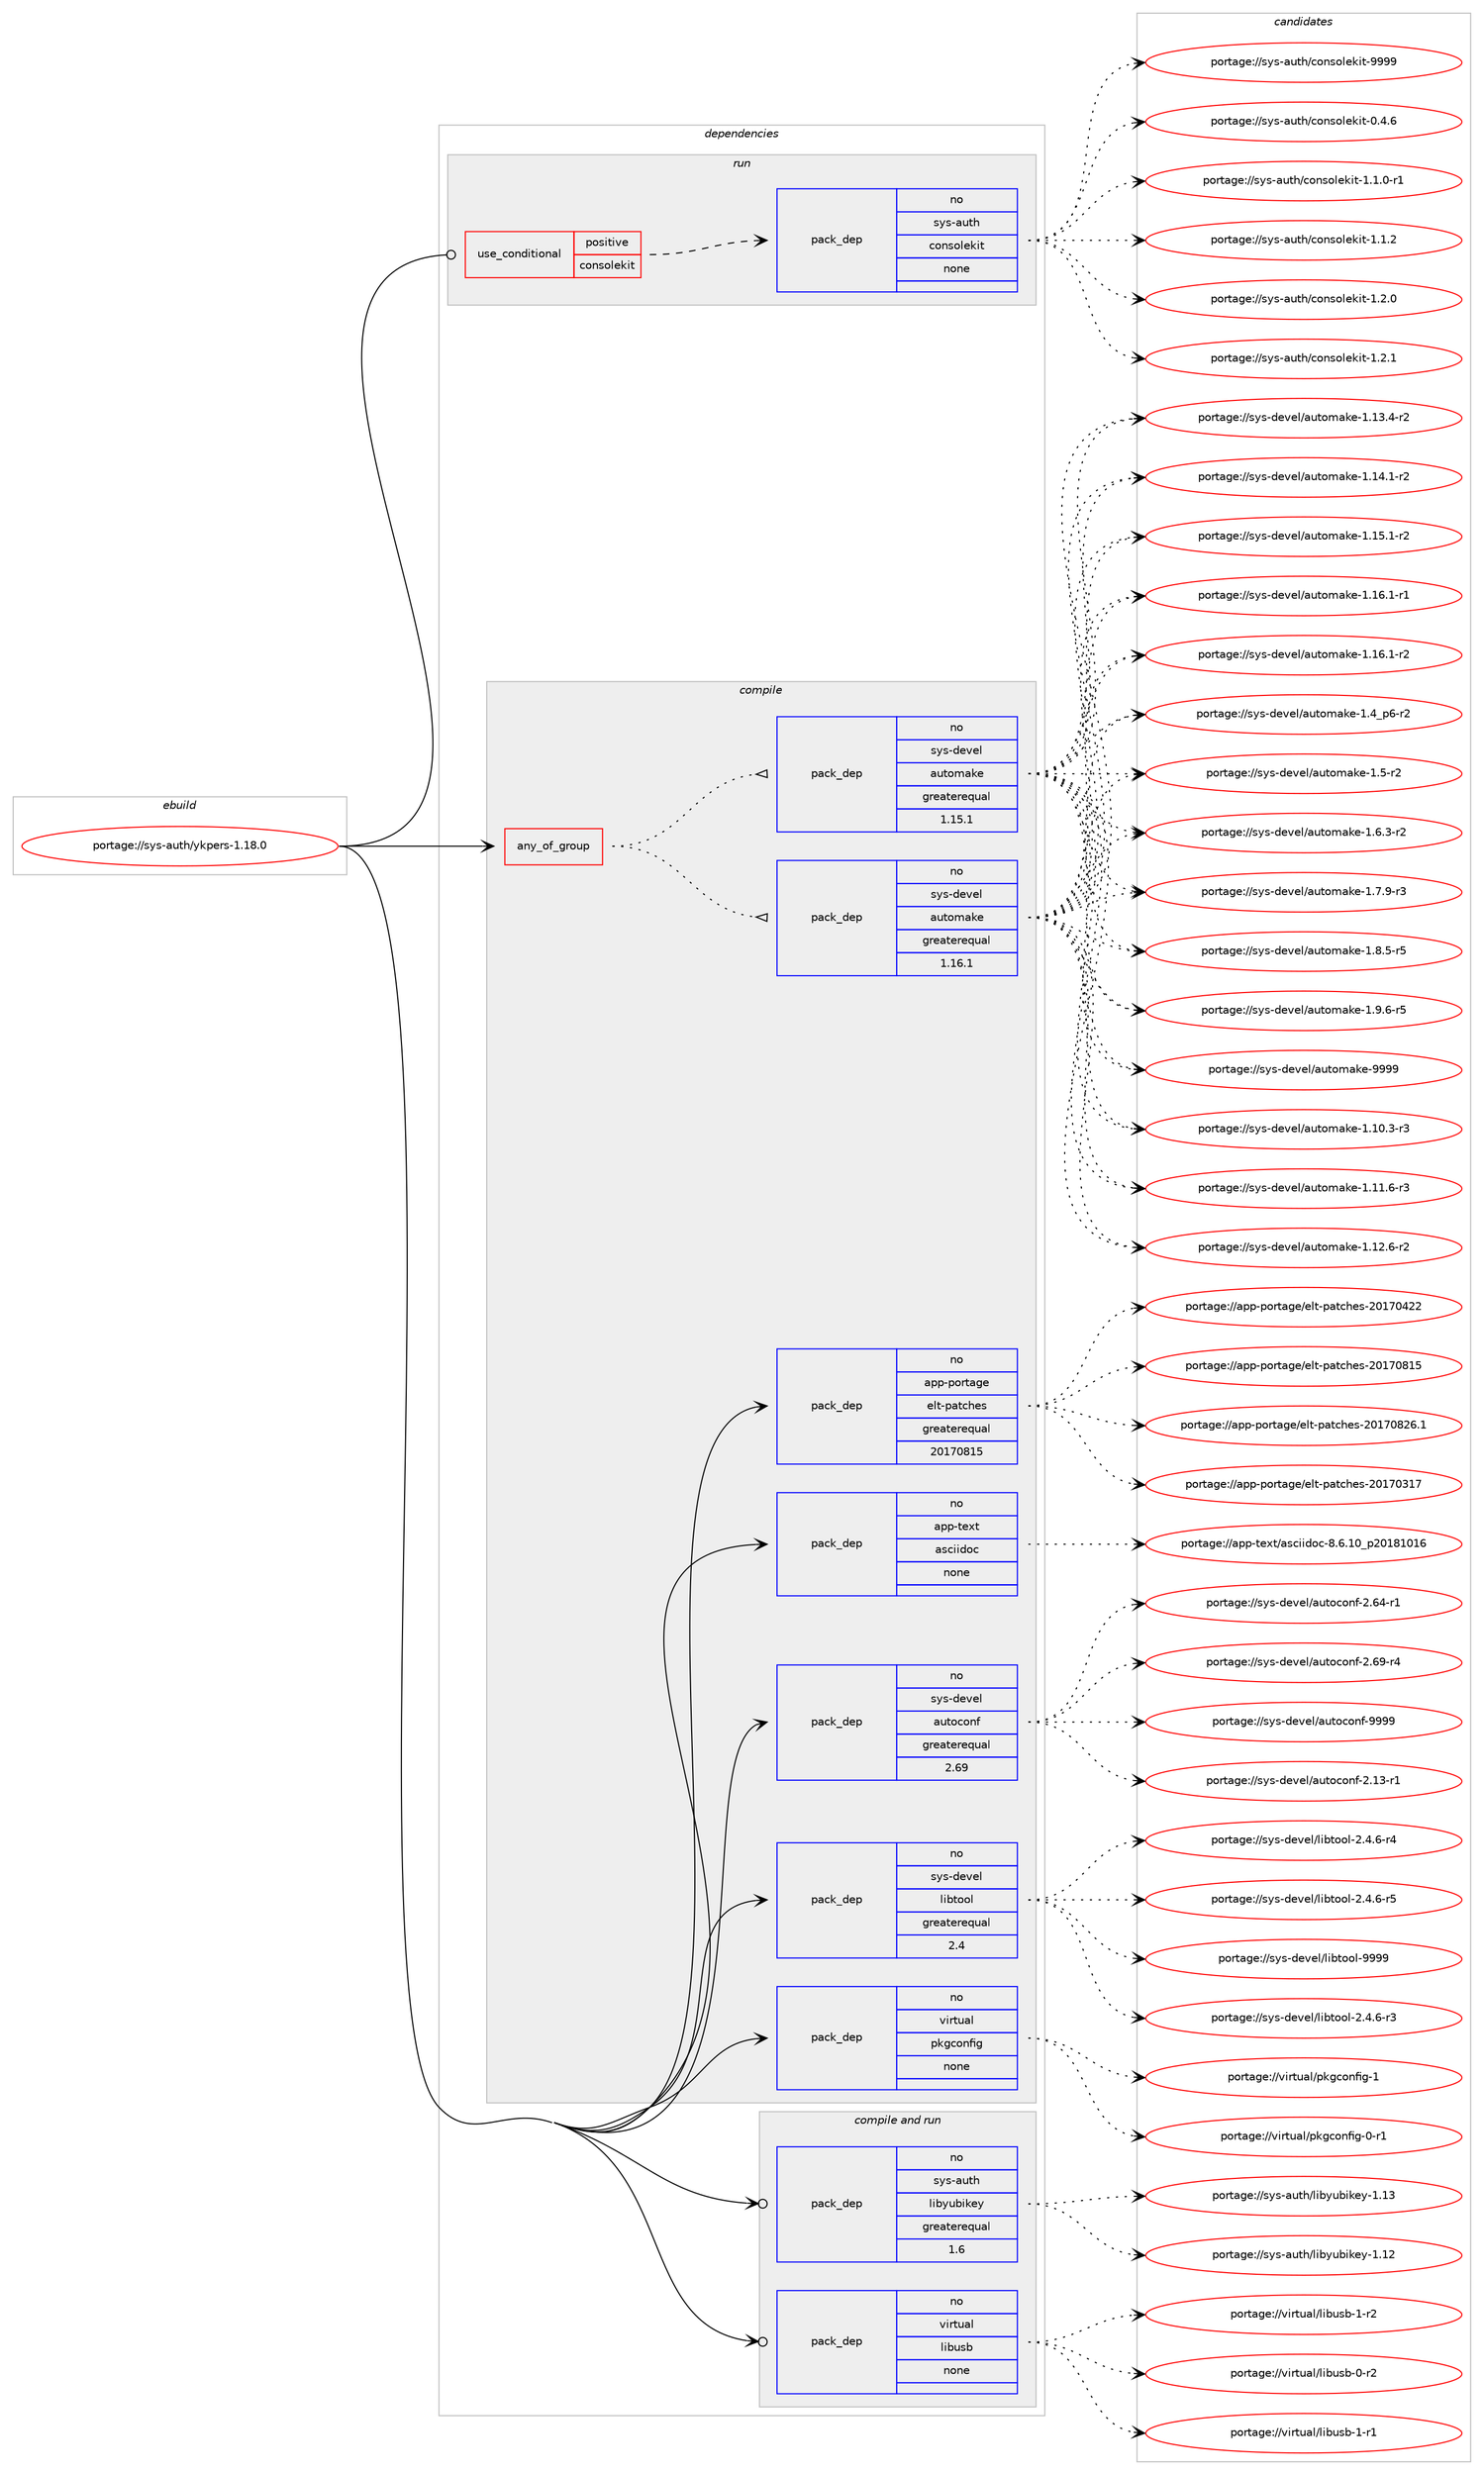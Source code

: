 digraph prolog {

# *************
# Graph options
# *************

newrank=true;
concentrate=true;
compound=true;
graph [rankdir=LR,fontname=Helvetica,fontsize=10,ranksep=1.5];#, ranksep=2.5, nodesep=0.2];
edge  [arrowhead=vee];
node  [fontname=Helvetica,fontsize=10];

# **********
# The ebuild
# **********

subgraph cluster_leftcol {
color=gray;
rank=same;
label=<<i>ebuild</i>>;
id [label="portage://sys-auth/ykpers-1.18.0", color=red, width=4, href="../sys-auth/ykpers-1.18.0.svg"];
}

# ****************
# The dependencies
# ****************

subgraph cluster_midcol {
color=gray;
label=<<i>dependencies</i>>;
subgraph cluster_compile {
fillcolor="#eeeeee";
style=filled;
label=<<i>compile</i>>;
subgraph any6701 {
dependency413871 [label=<<TABLE BORDER="0" CELLBORDER="1" CELLSPACING="0" CELLPADDING="4"><TR><TD CELLPADDING="10">any_of_group</TD></TR></TABLE>>, shape=none, color=red];subgraph pack306294 {
dependency413872 [label=<<TABLE BORDER="0" CELLBORDER="1" CELLSPACING="0" CELLPADDING="4" WIDTH="220"><TR><TD ROWSPAN="6" CELLPADDING="30">pack_dep</TD></TR><TR><TD WIDTH="110">no</TD></TR><TR><TD>sys-devel</TD></TR><TR><TD>automake</TD></TR><TR><TD>greaterequal</TD></TR><TR><TD>1.16.1</TD></TR></TABLE>>, shape=none, color=blue];
}
dependency413871:e -> dependency413872:w [weight=20,style="dotted",arrowhead="oinv"];
subgraph pack306295 {
dependency413873 [label=<<TABLE BORDER="0" CELLBORDER="1" CELLSPACING="0" CELLPADDING="4" WIDTH="220"><TR><TD ROWSPAN="6" CELLPADDING="30">pack_dep</TD></TR><TR><TD WIDTH="110">no</TD></TR><TR><TD>sys-devel</TD></TR><TR><TD>automake</TD></TR><TR><TD>greaterequal</TD></TR><TR><TD>1.15.1</TD></TR></TABLE>>, shape=none, color=blue];
}
dependency413871:e -> dependency413873:w [weight=20,style="dotted",arrowhead="oinv"];
}
id:e -> dependency413871:w [weight=20,style="solid",arrowhead="vee"];
subgraph pack306296 {
dependency413874 [label=<<TABLE BORDER="0" CELLBORDER="1" CELLSPACING="0" CELLPADDING="4" WIDTH="220"><TR><TD ROWSPAN="6" CELLPADDING="30">pack_dep</TD></TR><TR><TD WIDTH="110">no</TD></TR><TR><TD>app-portage</TD></TR><TR><TD>elt-patches</TD></TR><TR><TD>greaterequal</TD></TR><TR><TD>20170815</TD></TR></TABLE>>, shape=none, color=blue];
}
id:e -> dependency413874:w [weight=20,style="solid",arrowhead="vee"];
subgraph pack306297 {
dependency413875 [label=<<TABLE BORDER="0" CELLBORDER="1" CELLSPACING="0" CELLPADDING="4" WIDTH="220"><TR><TD ROWSPAN="6" CELLPADDING="30">pack_dep</TD></TR><TR><TD WIDTH="110">no</TD></TR><TR><TD>app-text</TD></TR><TR><TD>asciidoc</TD></TR><TR><TD>none</TD></TR><TR><TD></TD></TR></TABLE>>, shape=none, color=blue];
}
id:e -> dependency413875:w [weight=20,style="solid",arrowhead="vee"];
subgraph pack306298 {
dependency413876 [label=<<TABLE BORDER="0" CELLBORDER="1" CELLSPACING="0" CELLPADDING="4" WIDTH="220"><TR><TD ROWSPAN="6" CELLPADDING="30">pack_dep</TD></TR><TR><TD WIDTH="110">no</TD></TR><TR><TD>sys-devel</TD></TR><TR><TD>autoconf</TD></TR><TR><TD>greaterequal</TD></TR><TR><TD>2.69</TD></TR></TABLE>>, shape=none, color=blue];
}
id:e -> dependency413876:w [weight=20,style="solid",arrowhead="vee"];
subgraph pack306299 {
dependency413877 [label=<<TABLE BORDER="0" CELLBORDER="1" CELLSPACING="0" CELLPADDING="4" WIDTH="220"><TR><TD ROWSPAN="6" CELLPADDING="30">pack_dep</TD></TR><TR><TD WIDTH="110">no</TD></TR><TR><TD>sys-devel</TD></TR><TR><TD>libtool</TD></TR><TR><TD>greaterequal</TD></TR><TR><TD>2.4</TD></TR></TABLE>>, shape=none, color=blue];
}
id:e -> dependency413877:w [weight=20,style="solid",arrowhead="vee"];
subgraph pack306300 {
dependency413878 [label=<<TABLE BORDER="0" CELLBORDER="1" CELLSPACING="0" CELLPADDING="4" WIDTH="220"><TR><TD ROWSPAN="6" CELLPADDING="30">pack_dep</TD></TR><TR><TD WIDTH="110">no</TD></TR><TR><TD>virtual</TD></TR><TR><TD>pkgconfig</TD></TR><TR><TD>none</TD></TR><TR><TD></TD></TR></TABLE>>, shape=none, color=blue];
}
id:e -> dependency413878:w [weight=20,style="solid",arrowhead="vee"];
}
subgraph cluster_compileandrun {
fillcolor="#eeeeee";
style=filled;
label=<<i>compile and run</i>>;
subgraph pack306301 {
dependency413879 [label=<<TABLE BORDER="0" CELLBORDER="1" CELLSPACING="0" CELLPADDING="4" WIDTH="220"><TR><TD ROWSPAN="6" CELLPADDING="30">pack_dep</TD></TR><TR><TD WIDTH="110">no</TD></TR><TR><TD>sys-auth</TD></TR><TR><TD>libyubikey</TD></TR><TR><TD>greaterequal</TD></TR><TR><TD>1.6</TD></TR></TABLE>>, shape=none, color=blue];
}
id:e -> dependency413879:w [weight=20,style="solid",arrowhead="odotvee"];
subgraph pack306302 {
dependency413880 [label=<<TABLE BORDER="0" CELLBORDER="1" CELLSPACING="0" CELLPADDING="4" WIDTH="220"><TR><TD ROWSPAN="6" CELLPADDING="30">pack_dep</TD></TR><TR><TD WIDTH="110">no</TD></TR><TR><TD>virtual</TD></TR><TR><TD>libusb</TD></TR><TR><TD>none</TD></TR><TR><TD></TD></TR></TABLE>>, shape=none, color=blue];
}
id:e -> dependency413880:w [weight=20,style="solid",arrowhead="odotvee"];
}
subgraph cluster_run {
fillcolor="#eeeeee";
style=filled;
label=<<i>run</i>>;
subgraph cond100658 {
dependency413881 [label=<<TABLE BORDER="0" CELLBORDER="1" CELLSPACING="0" CELLPADDING="4"><TR><TD ROWSPAN="3" CELLPADDING="10">use_conditional</TD></TR><TR><TD>positive</TD></TR><TR><TD>consolekit</TD></TR></TABLE>>, shape=none, color=red];
subgraph pack306303 {
dependency413882 [label=<<TABLE BORDER="0" CELLBORDER="1" CELLSPACING="0" CELLPADDING="4" WIDTH="220"><TR><TD ROWSPAN="6" CELLPADDING="30">pack_dep</TD></TR><TR><TD WIDTH="110">no</TD></TR><TR><TD>sys-auth</TD></TR><TR><TD>consolekit</TD></TR><TR><TD>none</TD></TR><TR><TD></TD></TR></TABLE>>, shape=none, color=blue];
}
dependency413881:e -> dependency413882:w [weight=20,style="dashed",arrowhead="vee"];
}
id:e -> dependency413881:w [weight=20,style="solid",arrowhead="odot"];
}
}

# **************
# The candidates
# **************

subgraph cluster_choices {
rank=same;
color=gray;
label=<<i>candidates</i>>;

subgraph choice306294 {
color=black;
nodesep=1;
choiceportage11512111545100101118101108479711711611110997107101454946494846514511451 [label="portage://sys-devel/automake-1.10.3-r3", color=red, width=4,href="../sys-devel/automake-1.10.3-r3.svg"];
choiceportage11512111545100101118101108479711711611110997107101454946494946544511451 [label="portage://sys-devel/automake-1.11.6-r3", color=red, width=4,href="../sys-devel/automake-1.11.6-r3.svg"];
choiceportage11512111545100101118101108479711711611110997107101454946495046544511450 [label="portage://sys-devel/automake-1.12.6-r2", color=red, width=4,href="../sys-devel/automake-1.12.6-r2.svg"];
choiceportage11512111545100101118101108479711711611110997107101454946495146524511450 [label="portage://sys-devel/automake-1.13.4-r2", color=red, width=4,href="../sys-devel/automake-1.13.4-r2.svg"];
choiceportage11512111545100101118101108479711711611110997107101454946495246494511450 [label="portage://sys-devel/automake-1.14.1-r2", color=red, width=4,href="../sys-devel/automake-1.14.1-r2.svg"];
choiceportage11512111545100101118101108479711711611110997107101454946495346494511450 [label="portage://sys-devel/automake-1.15.1-r2", color=red, width=4,href="../sys-devel/automake-1.15.1-r2.svg"];
choiceportage11512111545100101118101108479711711611110997107101454946495446494511449 [label="portage://sys-devel/automake-1.16.1-r1", color=red, width=4,href="../sys-devel/automake-1.16.1-r1.svg"];
choiceportage11512111545100101118101108479711711611110997107101454946495446494511450 [label="portage://sys-devel/automake-1.16.1-r2", color=red, width=4,href="../sys-devel/automake-1.16.1-r2.svg"];
choiceportage115121115451001011181011084797117116111109971071014549465295112544511450 [label="portage://sys-devel/automake-1.4_p6-r2", color=red, width=4,href="../sys-devel/automake-1.4_p6-r2.svg"];
choiceportage11512111545100101118101108479711711611110997107101454946534511450 [label="portage://sys-devel/automake-1.5-r2", color=red, width=4,href="../sys-devel/automake-1.5-r2.svg"];
choiceportage115121115451001011181011084797117116111109971071014549465446514511450 [label="portage://sys-devel/automake-1.6.3-r2", color=red, width=4,href="../sys-devel/automake-1.6.3-r2.svg"];
choiceportage115121115451001011181011084797117116111109971071014549465546574511451 [label="portage://sys-devel/automake-1.7.9-r3", color=red, width=4,href="../sys-devel/automake-1.7.9-r3.svg"];
choiceportage115121115451001011181011084797117116111109971071014549465646534511453 [label="portage://sys-devel/automake-1.8.5-r5", color=red, width=4,href="../sys-devel/automake-1.8.5-r5.svg"];
choiceportage115121115451001011181011084797117116111109971071014549465746544511453 [label="portage://sys-devel/automake-1.9.6-r5", color=red, width=4,href="../sys-devel/automake-1.9.6-r5.svg"];
choiceportage115121115451001011181011084797117116111109971071014557575757 [label="portage://sys-devel/automake-9999", color=red, width=4,href="../sys-devel/automake-9999.svg"];
dependency413872:e -> choiceportage11512111545100101118101108479711711611110997107101454946494846514511451:w [style=dotted,weight="100"];
dependency413872:e -> choiceportage11512111545100101118101108479711711611110997107101454946494946544511451:w [style=dotted,weight="100"];
dependency413872:e -> choiceportage11512111545100101118101108479711711611110997107101454946495046544511450:w [style=dotted,weight="100"];
dependency413872:e -> choiceportage11512111545100101118101108479711711611110997107101454946495146524511450:w [style=dotted,weight="100"];
dependency413872:e -> choiceportage11512111545100101118101108479711711611110997107101454946495246494511450:w [style=dotted,weight="100"];
dependency413872:e -> choiceportage11512111545100101118101108479711711611110997107101454946495346494511450:w [style=dotted,weight="100"];
dependency413872:e -> choiceportage11512111545100101118101108479711711611110997107101454946495446494511449:w [style=dotted,weight="100"];
dependency413872:e -> choiceportage11512111545100101118101108479711711611110997107101454946495446494511450:w [style=dotted,weight="100"];
dependency413872:e -> choiceportage115121115451001011181011084797117116111109971071014549465295112544511450:w [style=dotted,weight="100"];
dependency413872:e -> choiceportage11512111545100101118101108479711711611110997107101454946534511450:w [style=dotted,weight="100"];
dependency413872:e -> choiceportage115121115451001011181011084797117116111109971071014549465446514511450:w [style=dotted,weight="100"];
dependency413872:e -> choiceportage115121115451001011181011084797117116111109971071014549465546574511451:w [style=dotted,weight="100"];
dependency413872:e -> choiceportage115121115451001011181011084797117116111109971071014549465646534511453:w [style=dotted,weight="100"];
dependency413872:e -> choiceportage115121115451001011181011084797117116111109971071014549465746544511453:w [style=dotted,weight="100"];
dependency413872:e -> choiceportage115121115451001011181011084797117116111109971071014557575757:w [style=dotted,weight="100"];
}
subgraph choice306295 {
color=black;
nodesep=1;
choiceportage11512111545100101118101108479711711611110997107101454946494846514511451 [label="portage://sys-devel/automake-1.10.3-r3", color=red, width=4,href="../sys-devel/automake-1.10.3-r3.svg"];
choiceportage11512111545100101118101108479711711611110997107101454946494946544511451 [label="portage://sys-devel/automake-1.11.6-r3", color=red, width=4,href="../sys-devel/automake-1.11.6-r3.svg"];
choiceportage11512111545100101118101108479711711611110997107101454946495046544511450 [label="portage://sys-devel/automake-1.12.6-r2", color=red, width=4,href="../sys-devel/automake-1.12.6-r2.svg"];
choiceportage11512111545100101118101108479711711611110997107101454946495146524511450 [label="portage://sys-devel/automake-1.13.4-r2", color=red, width=4,href="../sys-devel/automake-1.13.4-r2.svg"];
choiceportage11512111545100101118101108479711711611110997107101454946495246494511450 [label="portage://sys-devel/automake-1.14.1-r2", color=red, width=4,href="../sys-devel/automake-1.14.1-r2.svg"];
choiceportage11512111545100101118101108479711711611110997107101454946495346494511450 [label="portage://sys-devel/automake-1.15.1-r2", color=red, width=4,href="../sys-devel/automake-1.15.1-r2.svg"];
choiceportage11512111545100101118101108479711711611110997107101454946495446494511449 [label="portage://sys-devel/automake-1.16.1-r1", color=red, width=4,href="../sys-devel/automake-1.16.1-r1.svg"];
choiceportage11512111545100101118101108479711711611110997107101454946495446494511450 [label="portage://sys-devel/automake-1.16.1-r2", color=red, width=4,href="../sys-devel/automake-1.16.1-r2.svg"];
choiceportage115121115451001011181011084797117116111109971071014549465295112544511450 [label="portage://sys-devel/automake-1.4_p6-r2", color=red, width=4,href="../sys-devel/automake-1.4_p6-r2.svg"];
choiceportage11512111545100101118101108479711711611110997107101454946534511450 [label="portage://sys-devel/automake-1.5-r2", color=red, width=4,href="../sys-devel/automake-1.5-r2.svg"];
choiceportage115121115451001011181011084797117116111109971071014549465446514511450 [label="portage://sys-devel/automake-1.6.3-r2", color=red, width=4,href="../sys-devel/automake-1.6.3-r2.svg"];
choiceportage115121115451001011181011084797117116111109971071014549465546574511451 [label="portage://sys-devel/automake-1.7.9-r3", color=red, width=4,href="../sys-devel/automake-1.7.9-r3.svg"];
choiceportage115121115451001011181011084797117116111109971071014549465646534511453 [label="portage://sys-devel/automake-1.8.5-r5", color=red, width=4,href="../sys-devel/automake-1.8.5-r5.svg"];
choiceportage115121115451001011181011084797117116111109971071014549465746544511453 [label="portage://sys-devel/automake-1.9.6-r5", color=red, width=4,href="../sys-devel/automake-1.9.6-r5.svg"];
choiceportage115121115451001011181011084797117116111109971071014557575757 [label="portage://sys-devel/automake-9999", color=red, width=4,href="../sys-devel/automake-9999.svg"];
dependency413873:e -> choiceportage11512111545100101118101108479711711611110997107101454946494846514511451:w [style=dotted,weight="100"];
dependency413873:e -> choiceportage11512111545100101118101108479711711611110997107101454946494946544511451:w [style=dotted,weight="100"];
dependency413873:e -> choiceportage11512111545100101118101108479711711611110997107101454946495046544511450:w [style=dotted,weight="100"];
dependency413873:e -> choiceportage11512111545100101118101108479711711611110997107101454946495146524511450:w [style=dotted,weight="100"];
dependency413873:e -> choiceportage11512111545100101118101108479711711611110997107101454946495246494511450:w [style=dotted,weight="100"];
dependency413873:e -> choiceportage11512111545100101118101108479711711611110997107101454946495346494511450:w [style=dotted,weight="100"];
dependency413873:e -> choiceportage11512111545100101118101108479711711611110997107101454946495446494511449:w [style=dotted,weight="100"];
dependency413873:e -> choiceportage11512111545100101118101108479711711611110997107101454946495446494511450:w [style=dotted,weight="100"];
dependency413873:e -> choiceportage115121115451001011181011084797117116111109971071014549465295112544511450:w [style=dotted,weight="100"];
dependency413873:e -> choiceportage11512111545100101118101108479711711611110997107101454946534511450:w [style=dotted,weight="100"];
dependency413873:e -> choiceportage115121115451001011181011084797117116111109971071014549465446514511450:w [style=dotted,weight="100"];
dependency413873:e -> choiceportage115121115451001011181011084797117116111109971071014549465546574511451:w [style=dotted,weight="100"];
dependency413873:e -> choiceportage115121115451001011181011084797117116111109971071014549465646534511453:w [style=dotted,weight="100"];
dependency413873:e -> choiceportage115121115451001011181011084797117116111109971071014549465746544511453:w [style=dotted,weight="100"];
dependency413873:e -> choiceportage115121115451001011181011084797117116111109971071014557575757:w [style=dotted,weight="100"];
}
subgraph choice306296 {
color=black;
nodesep=1;
choiceportage97112112451121111141169710310147101108116451129711699104101115455048495548514955 [label="portage://app-portage/elt-patches-20170317", color=red, width=4,href="../app-portage/elt-patches-20170317.svg"];
choiceportage97112112451121111141169710310147101108116451129711699104101115455048495548525050 [label="portage://app-portage/elt-patches-20170422", color=red, width=4,href="../app-portage/elt-patches-20170422.svg"];
choiceportage97112112451121111141169710310147101108116451129711699104101115455048495548564953 [label="portage://app-portage/elt-patches-20170815", color=red, width=4,href="../app-portage/elt-patches-20170815.svg"];
choiceportage971121124511211111411697103101471011081164511297116991041011154550484955485650544649 [label="portage://app-portage/elt-patches-20170826.1", color=red, width=4,href="../app-portage/elt-patches-20170826.1.svg"];
dependency413874:e -> choiceportage97112112451121111141169710310147101108116451129711699104101115455048495548514955:w [style=dotted,weight="100"];
dependency413874:e -> choiceportage97112112451121111141169710310147101108116451129711699104101115455048495548525050:w [style=dotted,weight="100"];
dependency413874:e -> choiceportage97112112451121111141169710310147101108116451129711699104101115455048495548564953:w [style=dotted,weight="100"];
dependency413874:e -> choiceportage971121124511211111411697103101471011081164511297116991041011154550484955485650544649:w [style=dotted,weight="100"];
}
subgraph choice306297 {
color=black;
nodesep=1;
choiceportage97112112451161011201164797115991051051001119945564654464948951125048495649484954 [label="portage://app-text/asciidoc-8.6.10_p20181016", color=red, width=4,href="../app-text/asciidoc-8.6.10_p20181016.svg"];
dependency413875:e -> choiceportage97112112451161011201164797115991051051001119945564654464948951125048495649484954:w [style=dotted,weight="100"];
}
subgraph choice306298 {
color=black;
nodesep=1;
choiceportage1151211154510010111810110847971171161119911111010245504649514511449 [label="portage://sys-devel/autoconf-2.13-r1", color=red, width=4,href="../sys-devel/autoconf-2.13-r1.svg"];
choiceportage1151211154510010111810110847971171161119911111010245504654524511449 [label="portage://sys-devel/autoconf-2.64-r1", color=red, width=4,href="../sys-devel/autoconf-2.64-r1.svg"];
choiceportage1151211154510010111810110847971171161119911111010245504654574511452 [label="portage://sys-devel/autoconf-2.69-r4", color=red, width=4,href="../sys-devel/autoconf-2.69-r4.svg"];
choiceportage115121115451001011181011084797117116111991111101024557575757 [label="portage://sys-devel/autoconf-9999", color=red, width=4,href="../sys-devel/autoconf-9999.svg"];
dependency413876:e -> choiceportage1151211154510010111810110847971171161119911111010245504649514511449:w [style=dotted,weight="100"];
dependency413876:e -> choiceportage1151211154510010111810110847971171161119911111010245504654524511449:w [style=dotted,weight="100"];
dependency413876:e -> choiceportage1151211154510010111810110847971171161119911111010245504654574511452:w [style=dotted,weight="100"];
dependency413876:e -> choiceportage115121115451001011181011084797117116111991111101024557575757:w [style=dotted,weight="100"];
}
subgraph choice306299 {
color=black;
nodesep=1;
choiceportage1151211154510010111810110847108105981161111111084550465246544511451 [label="portage://sys-devel/libtool-2.4.6-r3", color=red, width=4,href="../sys-devel/libtool-2.4.6-r3.svg"];
choiceportage1151211154510010111810110847108105981161111111084550465246544511452 [label="portage://sys-devel/libtool-2.4.6-r4", color=red, width=4,href="../sys-devel/libtool-2.4.6-r4.svg"];
choiceportage1151211154510010111810110847108105981161111111084550465246544511453 [label="portage://sys-devel/libtool-2.4.6-r5", color=red, width=4,href="../sys-devel/libtool-2.4.6-r5.svg"];
choiceportage1151211154510010111810110847108105981161111111084557575757 [label="portage://sys-devel/libtool-9999", color=red, width=4,href="../sys-devel/libtool-9999.svg"];
dependency413877:e -> choiceportage1151211154510010111810110847108105981161111111084550465246544511451:w [style=dotted,weight="100"];
dependency413877:e -> choiceportage1151211154510010111810110847108105981161111111084550465246544511452:w [style=dotted,weight="100"];
dependency413877:e -> choiceportage1151211154510010111810110847108105981161111111084550465246544511453:w [style=dotted,weight="100"];
dependency413877:e -> choiceportage1151211154510010111810110847108105981161111111084557575757:w [style=dotted,weight="100"];
}
subgraph choice306300 {
color=black;
nodesep=1;
choiceportage11810511411611797108471121071039911111010210510345484511449 [label="portage://virtual/pkgconfig-0-r1", color=red, width=4,href="../virtual/pkgconfig-0-r1.svg"];
choiceportage1181051141161179710847112107103991111101021051034549 [label="portage://virtual/pkgconfig-1", color=red, width=4,href="../virtual/pkgconfig-1.svg"];
dependency413878:e -> choiceportage11810511411611797108471121071039911111010210510345484511449:w [style=dotted,weight="100"];
dependency413878:e -> choiceportage1181051141161179710847112107103991111101021051034549:w [style=dotted,weight="100"];
}
subgraph choice306301 {
color=black;
nodesep=1;
choiceportage11512111545971171161044710810598121117981051071011214549464950 [label="portage://sys-auth/libyubikey-1.12", color=red, width=4,href="../sys-auth/libyubikey-1.12.svg"];
choiceportage11512111545971171161044710810598121117981051071011214549464951 [label="portage://sys-auth/libyubikey-1.13", color=red, width=4,href="../sys-auth/libyubikey-1.13.svg"];
dependency413879:e -> choiceportage11512111545971171161044710810598121117981051071011214549464950:w [style=dotted,weight="100"];
dependency413879:e -> choiceportage11512111545971171161044710810598121117981051071011214549464951:w [style=dotted,weight="100"];
}
subgraph choice306302 {
color=black;
nodesep=1;
choiceportage1181051141161179710847108105981171159845484511450 [label="portage://virtual/libusb-0-r2", color=red, width=4,href="../virtual/libusb-0-r2.svg"];
choiceportage1181051141161179710847108105981171159845494511449 [label="portage://virtual/libusb-1-r1", color=red, width=4,href="../virtual/libusb-1-r1.svg"];
choiceportage1181051141161179710847108105981171159845494511450 [label="portage://virtual/libusb-1-r2", color=red, width=4,href="../virtual/libusb-1-r2.svg"];
dependency413880:e -> choiceportage1181051141161179710847108105981171159845484511450:w [style=dotted,weight="100"];
dependency413880:e -> choiceportage1181051141161179710847108105981171159845494511449:w [style=dotted,weight="100"];
dependency413880:e -> choiceportage1181051141161179710847108105981171159845494511450:w [style=dotted,weight="100"];
}
subgraph choice306303 {
color=black;
nodesep=1;
choiceportage11512111545971171161044799111110115111108101107105116454846524654 [label="portage://sys-auth/consolekit-0.4.6", color=red, width=4,href="../sys-auth/consolekit-0.4.6.svg"];
choiceportage115121115459711711610447991111101151111081011071051164549464946484511449 [label="portage://sys-auth/consolekit-1.1.0-r1", color=red, width=4,href="../sys-auth/consolekit-1.1.0-r1.svg"];
choiceportage11512111545971171161044799111110115111108101107105116454946494650 [label="portage://sys-auth/consolekit-1.1.2", color=red, width=4,href="../sys-auth/consolekit-1.1.2.svg"];
choiceportage11512111545971171161044799111110115111108101107105116454946504648 [label="portage://sys-auth/consolekit-1.2.0", color=red, width=4,href="../sys-auth/consolekit-1.2.0.svg"];
choiceportage11512111545971171161044799111110115111108101107105116454946504649 [label="portage://sys-auth/consolekit-1.2.1", color=red, width=4,href="../sys-auth/consolekit-1.2.1.svg"];
choiceportage115121115459711711610447991111101151111081011071051164557575757 [label="portage://sys-auth/consolekit-9999", color=red, width=4,href="../sys-auth/consolekit-9999.svg"];
dependency413882:e -> choiceportage11512111545971171161044799111110115111108101107105116454846524654:w [style=dotted,weight="100"];
dependency413882:e -> choiceportage115121115459711711610447991111101151111081011071051164549464946484511449:w [style=dotted,weight="100"];
dependency413882:e -> choiceportage11512111545971171161044799111110115111108101107105116454946494650:w [style=dotted,weight="100"];
dependency413882:e -> choiceportage11512111545971171161044799111110115111108101107105116454946504648:w [style=dotted,weight="100"];
dependency413882:e -> choiceportage11512111545971171161044799111110115111108101107105116454946504649:w [style=dotted,weight="100"];
dependency413882:e -> choiceportage115121115459711711610447991111101151111081011071051164557575757:w [style=dotted,weight="100"];
}
}

}
